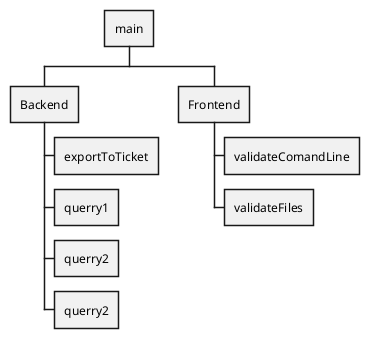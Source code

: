 @startwbs

* main

** Backend
*** exportToTicket
*** querry1
*** querry2
*** querry2

** Frontend
*** validateComandLine
*** validateFiles

@endwbs